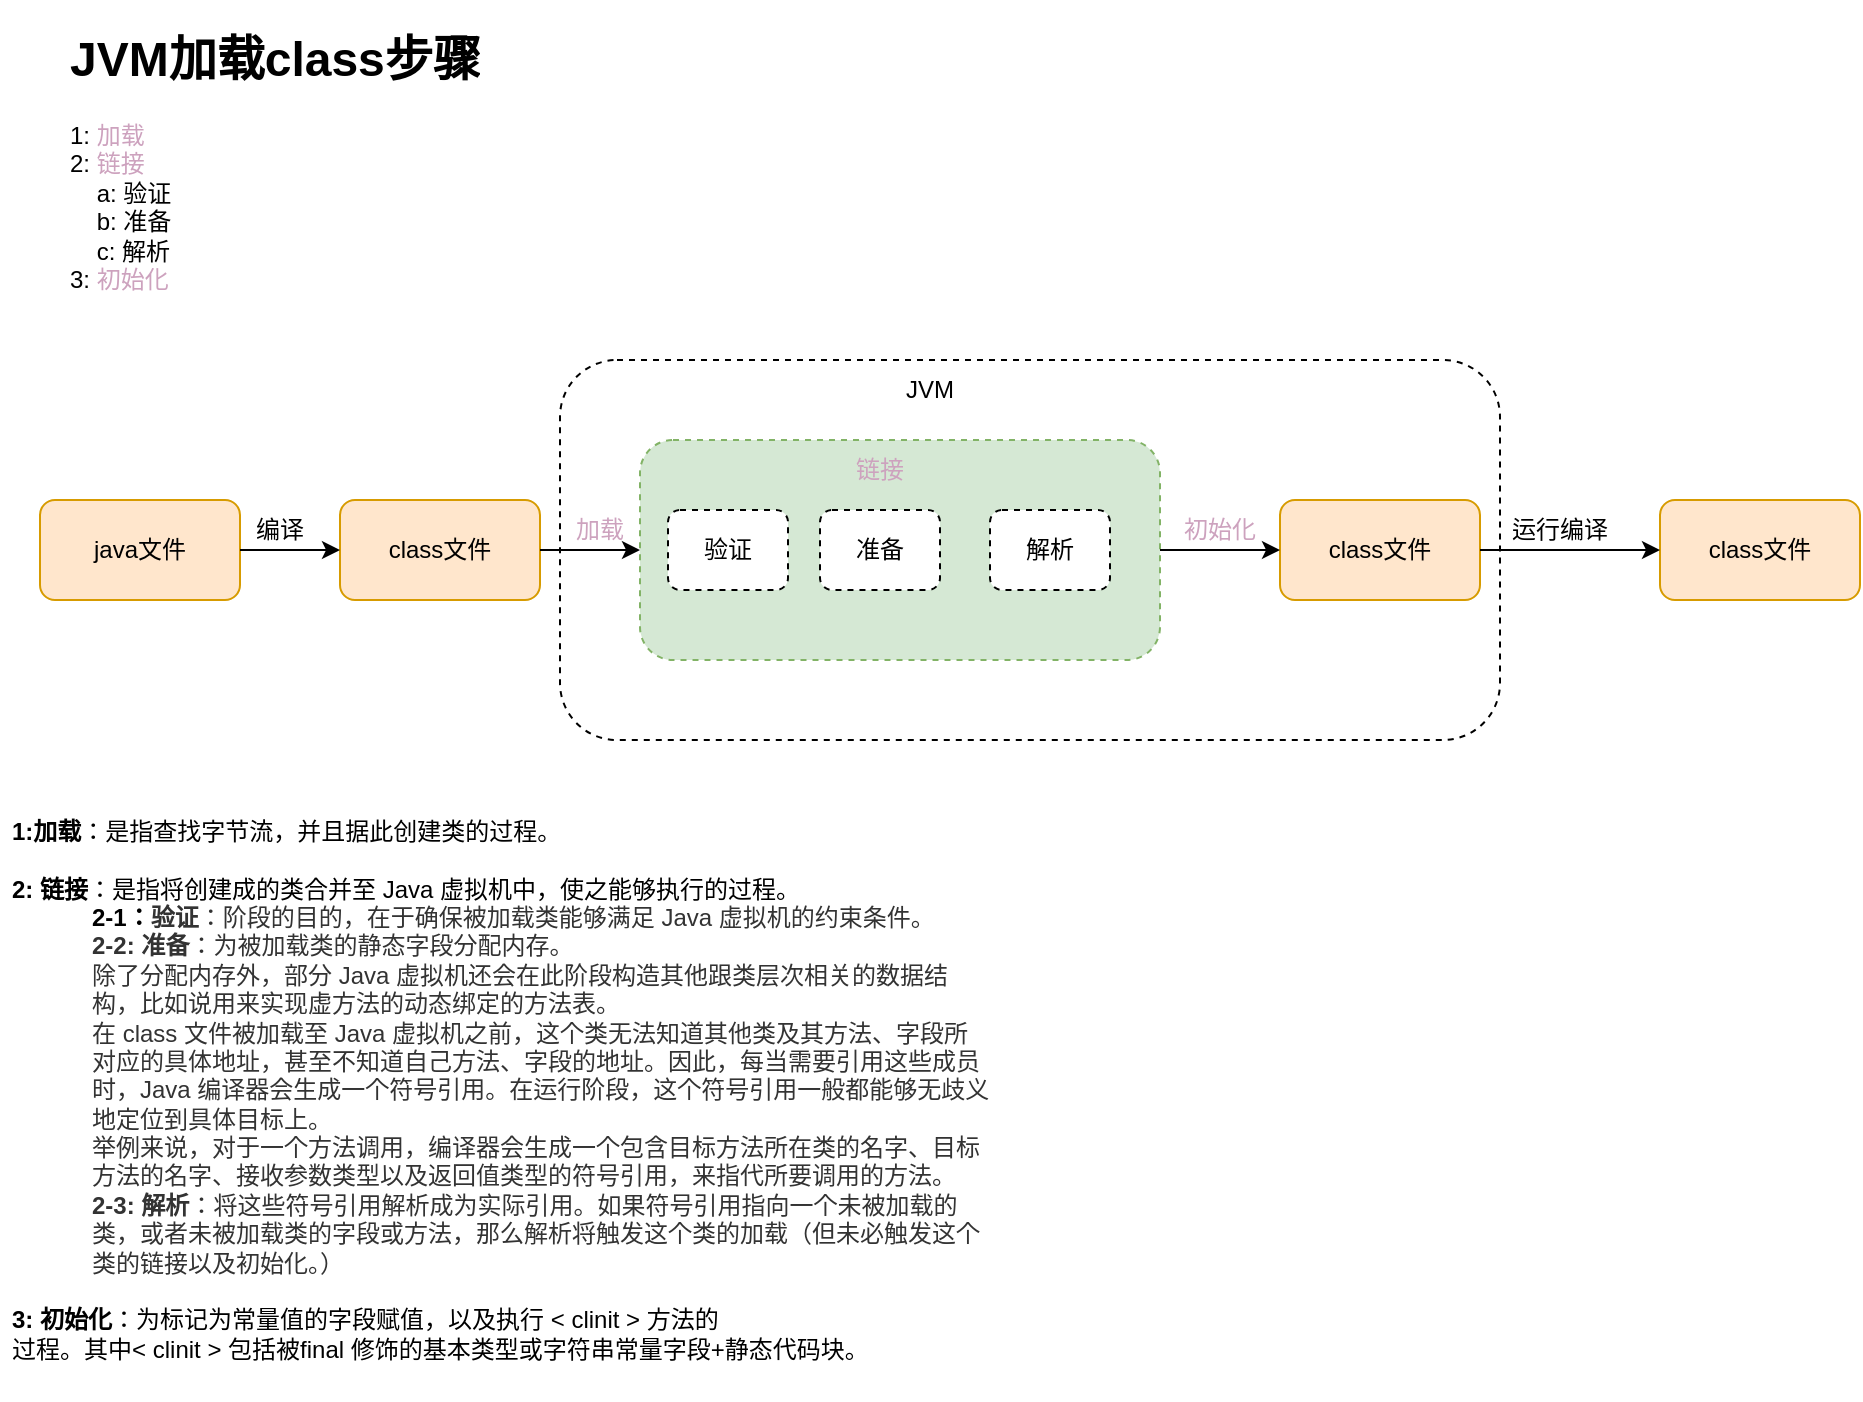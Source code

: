 <mxfile version="20.7.4" type="device"><diagram id="ABMK4l-p0GBMAmO-mRY6" name="第 1 页"><mxGraphModel dx="801" dy="597" grid="1" gridSize="10" guides="1" tooltips="1" connect="1" arrows="1" fold="1" page="1" pageScale="1" pageWidth="827" pageHeight="1169" math="0" shadow="0"><root><mxCell id="0"/><mxCell id="1" parent="0"/><mxCell id="7V5j6quJtLo75i8ryZNR-7" value="" style="rounded=1;whiteSpace=wrap;html=1;dashed=1;glass=0;shadow=0;" vertex="1" parent="1"><mxGeometry x="300" y="210" width="470" height="190" as="geometry"/></mxCell><mxCell id="7V5j6quJtLo75i8ryZNR-1" value="java文件" style="rounded=1;whiteSpace=wrap;html=1;fillColor=#ffe6cc;strokeColor=#d79b00;" vertex="1" parent="1"><mxGeometry x="40" y="280" width="100" height="50" as="geometry"/></mxCell><mxCell id="7V5j6quJtLo75i8ryZNR-2" value="" style="rounded=1;whiteSpace=wrap;html=1;fillColor=#d5e8d4;strokeColor=#82b366;dashed=1;" vertex="1" parent="1"><mxGeometry x="340" y="250" width="260" height="110" as="geometry"/></mxCell><mxCell id="7V5j6quJtLo75i8ryZNR-4" value="class文件" style="rounded=1;whiteSpace=wrap;html=1;fillColor=#ffe6cc;strokeColor=#d79b00;" vertex="1" parent="1"><mxGeometry x="190" y="280" width="100" height="50" as="geometry"/></mxCell><mxCell id="7V5j6quJtLo75i8ryZNR-5" value="" style="endArrow=classic;html=1;rounded=0;exitX=1;exitY=0.5;exitDx=0;exitDy=0;entryX=0;entryY=0.5;entryDx=0;entryDy=0;" edge="1" parent="1" source="7V5j6quJtLo75i8ryZNR-1" target="7V5j6quJtLo75i8ryZNR-4"><mxGeometry width="50" height="50" relative="1" as="geometry"><mxPoint x="390" y="400" as="sourcePoint"/><mxPoint x="440" y="350" as="targetPoint"/></mxGeometry></mxCell><mxCell id="7V5j6quJtLo75i8ryZNR-6" value="编译" style="text;html=1;strokeColor=none;fillColor=none;align=center;verticalAlign=middle;whiteSpace=wrap;rounded=0;" vertex="1" parent="1"><mxGeometry x="130" y="280" width="60" height="30" as="geometry"/></mxCell><mxCell id="7V5j6quJtLo75i8ryZNR-8" value="JVM" style="text;html=1;strokeColor=none;fillColor=none;align=center;verticalAlign=middle;whiteSpace=wrap;rounded=0;shadow=0;glass=0;dashed=1;sketch=0;" vertex="1" parent="1"><mxGeometry x="455" y="210" width="60" height="30" as="geometry"/></mxCell><mxCell id="7V5j6quJtLo75i8ryZNR-9" value="" style="endArrow=classic;html=1;rounded=0;exitX=1;exitY=0.5;exitDx=0;exitDy=0;" edge="1" parent="1" source="7V5j6quJtLo75i8ryZNR-4" target="7V5j6quJtLo75i8ryZNR-2"><mxGeometry width="50" height="50" relative="1" as="geometry"><mxPoint x="420" y="430" as="sourcePoint"/><mxPoint x="470" y="380" as="targetPoint"/></mxGeometry></mxCell><mxCell id="7V5j6quJtLo75i8ryZNR-10" value="&lt;font color=&quot;#cda2be&quot;&gt;加载&lt;/font&gt;" style="text;html=1;strokeColor=none;fillColor=none;align=center;verticalAlign=middle;whiteSpace=wrap;rounded=0;shadow=0;glass=0;dashed=1;sketch=0;" vertex="1" parent="1"><mxGeometry x="290" y="280" width="60" height="30" as="geometry"/></mxCell><mxCell id="7V5j6quJtLo75i8ryZNR-11" value="&lt;font color=&quot;#cda2be&quot;&gt;链接&lt;/font&gt;" style="text;html=1;strokeColor=none;fillColor=none;align=center;verticalAlign=middle;whiteSpace=wrap;rounded=0;shadow=0;glass=0;dashed=1;sketch=0;" vertex="1" parent="1"><mxGeometry x="430" y="250" width="60" height="30" as="geometry"/></mxCell><mxCell id="7V5j6quJtLo75i8ryZNR-12" value="验证" style="rounded=1;whiteSpace=wrap;html=1;shadow=0;glass=0;dashed=1;sketch=0;" vertex="1" parent="1"><mxGeometry x="354" y="285" width="60" height="40" as="geometry"/></mxCell><mxCell id="7V5j6quJtLo75i8ryZNR-13" value="准备" style="rounded=1;whiteSpace=wrap;html=1;shadow=0;glass=0;dashed=1;sketch=0;" vertex="1" parent="1"><mxGeometry x="430" y="285" width="60" height="40" as="geometry"/></mxCell><mxCell id="7V5j6quJtLo75i8ryZNR-14" value="解析" style="rounded=1;whiteSpace=wrap;html=1;shadow=0;glass=0;dashed=1;sketch=0;" vertex="1" parent="1"><mxGeometry x="515" y="285" width="60" height="40" as="geometry"/></mxCell><mxCell id="7V5j6quJtLo75i8ryZNR-15" value="class文件" style="rounded=1;whiteSpace=wrap;html=1;fillColor=#ffe6cc;strokeColor=#d79b00;" vertex="1" parent="1"><mxGeometry x="660" y="280" width="100" height="50" as="geometry"/></mxCell><mxCell id="7V5j6quJtLo75i8ryZNR-16" value="" style="endArrow=classic;html=1;rounded=0;exitX=1;exitY=0.5;exitDx=0;exitDy=0;entryX=0;entryY=0.5;entryDx=0;entryDy=0;" edge="1" parent="1" source="7V5j6quJtLo75i8ryZNR-2" target="7V5j6quJtLo75i8ryZNR-15"><mxGeometry width="50" height="50" relative="1" as="geometry"><mxPoint x="430" y="430" as="sourcePoint"/><mxPoint x="480" y="380" as="targetPoint"/></mxGeometry></mxCell><mxCell id="7V5j6quJtLo75i8ryZNR-17" value="&lt;font color=&quot;#cda2be&quot;&gt;初始化&lt;/font&gt;" style="text;html=1;strokeColor=none;fillColor=none;align=center;verticalAlign=middle;whiteSpace=wrap;rounded=0;shadow=0;glass=0;dashed=1;sketch=0;" vertex="1" parent="1"><mxGeometry x="600" y="280" width="60" height="30" as="geometry"/></mxCell><mxCell id="7V5j6quJtLo75i8ryZNR-18" value="class文件" style="rounded=1;whiteSpace=wrap;html=1;fillColor=#ffe6cc;strokeColor=#d79b00;" vertex="1" parent="1"><mxGeometry x="850" y="280" width="100" height="50" as="geometry"/></mxCell><mxCell id="7V5j6quJtLo75i8ryZNR-20" value="" style="endArrow=classic;html=1;rounded=0;fontColor=#CDA2BE;entryX=0;entryY=0.5;entryDx=0;entryDy=0;exitX=1;exitY=0.5;exitDx=0;exitDy=0;" edge="1" parent="1" source="7V5j6quJtLo75i8ryZNR-15" target="7V5j6quJtLo75i8ryZNR-18"><mxGeometry width="50" height="50" relative="1" as="geometry"><mxPoint x="510" y="360" as="sourcePoint"/><mxPoint x="560" y="310" as="targetPoint"/></mxGeometry></mxCell><mxCell id="7V5j6quJtLo75i8ryZNR-21" value="运行编译" style="text;html=1;strokeColor=none;fillColor=none;align=center;verticalAlign=middle;whiteSpace=wrap;rounded=0;shadow=0;glass=0;dashed=1;sketch=0;" vertex="1" parent="1"><mxGeometry x="760" y="280" width="80" height="30" as="geometry"/></mxCell><mxCell id="7V5j6quJtLo75i8ryZNR-23" value="&lt;h1&gt;&lt;font color=&quot;#000000&quot;&gt;JVM加载class步骤&lt;/font&gt;&lt;/h1&gt;&lt;div&gt;&lt;font color=&quot;#000000&quot;&gt;1: &lt;/font&gt;加载&lt;/div&gt;&lt;div&gt;&lt;font color=&quot;#000000&quot;&gt;2: &lt;/font&gt;链接&lt;/div&gt;&lt;div&gt;&lt;font color=&quot;#000000&quot;&gt;&amp;nbsp; &amp;nbsp; a: 验证&lt;/font&gt;&lt;/div&gt;&lt;div&gt;&lt;font color=&quot;#000000&quot;&gt;&amp;nbsp; &amp;nbsp; b: 准备&lt;/font&gt;&lt;/div&gt;&lt;div&gt;&lt;font color=&quot;#000000&quot;&gt;&amp;nbsp; &amp;nbsp; c: 解析&lt;/font&gt;&lt;/div&gt;&lt;div&gt;&lt;font color=&quot;#000000&quot;&gt;3: &lt;/font&gt;初始化&lt;/div&gt;" style="text;html=1;strokeColor=none;fillColor=none;spacing=5;spacingTop=-20;whiteSpace=wrap;overflow=hidden;rounded=0;shadow=0;glass=0;dashed=1;sketch=0;fontColor=#CDA2BE;" vertex="1" parent="1"><mxGeometry x="50" y="40" width="240" height="150" as="geometry"/></mxCell><mxCell id="7V5j6quJtLo75i8ryZNR-25" value="&lt;font color=&quot;#000000&quot;&gt;&lt;b&gt;1:加载&lt;/b&gt;：是指查找字节流，并且据此创建类的过程。&lt;br&gt;&lt;br&gt;&lt;b&gt;2: 链接&lt;/b&gt;：是指将创建成的类合并至 Java 虚拟机中，使之能够执行的过程。&lt;br&gt;&lt;/font&gt;&lt;blockquote style=&quot;margin: 0 0 0 40px; border: none; padding: 0px;&quot;&gt;&lt;font style=&quot;background-color: initial;&quot; color=&quot;#000000&quot;&gt;&lt;b&gt;2-1：&lt;/b&gt;&lt;/font&gt;&lt;span style=&quot;color: rgb(51, 51, 51); font-family: &amp;quot;PingFang SC&amp;quot;, Avenir, Tahoma, Arial, &amp;quot;Lantinghei SC&amp;quot;, &amp;quot;Microsoft Yahei&amp;quot;, &amp;quot;Hiragino Sans GB&amp;quot;, &amp;quot;Microsoft Sans Serif&amp;quot;, &amp;quot;WenQuanYi Micro Hei&amp;quot;, Helvetica, sans-serif; background-color: rgb(255, 255, 255);&quot;&gt;&lt;b&gt;验证&lt;/b&gt;：&lt;/span&gt;&lt;span style=&quot;background-color: rgb(255, 255, 255); color: rgb(51, 51, 51); font-family: &amp;quot;PingFang SC&amp;quot;, Avenir, Tahoma, Arial, &amp;quot;Lantinghei SC&amp;quot;, &amp;quot;Microsoft Yahei&amp;quot;, &amp;quot;Hiragino Sans GB&amp;quot;, &amp;quot;Microsoft Sans Serif&amp;quot;, &amp;quot;WenQuanYi Micro Hei&amp;quot;, Helvetica, sans-serif;&quot;&gt;阶段的目的，在于确保被加载类能够满足 Java 虚拟机的约束条件。&lt;/span&gt;&lt;/blockquote&gt;&lt;blockquote style=&quot;margin: 0 0 0 40px; border: none; padding: 0px;&quot;&gt;&lt;span style=&quot;color: rgb(51, 51, 51); background-color: rgb(255, 255, 255);&quot;&gt;&lt;font style=&quot;font-size: 12px;&quot;&gt;&lt;b&gt;2-2: 准&lt;/b&gt;&lt;font face=&quot;PingFang SC, Avenir, Tahoma, Arial, Lantinghei SC, Microsoft Yahei, Hiragino Sans GB, Microsoft Sans Serif, WenQuanYi Micro Hei, Helvetica, sans-serif&quot;&gt;&lt;b&gt;备&lt;/b&gt;：为被加载类的静态字段分配内存。&lt;/font&gt;&lt;/font&gt;&lt;/span&gt;&lt;/blockquote&gt;&lt;blockquote style=&quot;margin: 0 0 0 40px; border: none; padding: 0px;&quot;&gt;&lt;span style=&quot;color: rgb(51, 51, 51); font-family: &amp;quot;PingFang SC&amp;quot;, Avenir, Tahoma, Arial, &amp;quot;Lantinghei SC&amp;quot;, &amp;quot;Microsoft Yahei&amp;quot;, &amp;quot;Hiragino Sans GB&amp;quot;, &amp;quot;Microsoft Sans Serif&amp;quot;, &amp;quot;WenQuanYi Micro Hei&amp;quot;, Helvetica, sans-serif; background-color: initial;&quot;&gt;除了分配内存外，部分 Java 虚拟机还会在此阶段构造其他跟类层次相关的数据结构，比如说用来实现虚方法的动态绑定的方法表。&lt;/span&gt;&lt;/blockquote&gt;&lt;blockquote style=&quot;margin: 0 0 0 40px; border: none; padding: 0px;&quot;&gt;&lt;font face=&quot;PingFang SC, Avenir, Tahoma, Arial, Lantinghei SC, Microsoft Yahei, Hiragino Sans GB, Microsoft Sans Serif, WenQuanYi Micro Hei, Helvetica, sans-serif&quot; color=&quot;#333333&quot;&gt;在 class 文件被加载至 Java 虚拟机之前，这个类无法知道其他类及其方法、字段所对应的具体地址，甚至不知道自己方法、字段的地址。因此，每当需要引用这些成员时，Java 编译器会生成一个符号引用。在运行阶段，这个符号引用一般都能够无歧义地定位到具体目标上。&lt;/font&gt;&lt;/blockquote&gt;&lt;blockquote style=&quot;margin: 0 0 0 40px; border: none; padding: 0px;&quot;&gt;&lt;font face=&quot;PingFang SC, Avenir, Tahoma, Arial, Lantinghei SC, Microsoft Yahei, Hiragino Sans GB, Microsoft Sans Serif, WenQuanYi Micro Hei, Helvetica, sans-serif&quot; color=&quot;#333333&quot;&gt;举例来说，对于一个方法调用，编译器会生成一个包含目标方法所在类的名字、目标方法的名字、接收参数类型以及返回值类型的符号引用，来指代所要调用的方法。&lt;/font&gt;&lt;/blockquote&gt;&lt;blockquote style=&quot;margin: 0 0 0 40px; border: none; padding: 0px;&quot;&gt;&lt;span style=&quot;color: rgb(51, 51, 51); background-color: rgb(255, 255, 255);&quot;&gt;&lt;font style=&quot;font-size: 12px;&quot;&gt;&lt;b&gt;2-3:&lt;/b&gt;&lt;font face=&quot;PingFang SC, Avenir, Tahoma, Arial, Lantinghei SC, Microsoft Yahei, Hiragino Sans GB, Microsoft Sans Serif, WenQuanYi Micro Hei, Helvetica, sans-serif&quot;&gt;&lt;b&gt; 解析&lt;/b&gt;：&lt;/font&gt;&lt;/font&gt;&lt;/span&gt;&lt;span style=&quot;color: rgb(51, 51, 51); font-family: &amp;quot;PingFang SC&amp;quot;, Avenir, Tahoma, Arial, &amp;quot;Lantinghei SC&amp;quot;, &amp;quot;Microsoft Yahei&amp;quot;, &amp;quot;Hiragino Sans GB&amp;quot;, &amp;quot;Microsoft Sans Serif&amp;quot;, &amp;quot;WenQuanYi Micro Hei&amp;quot;, Helvetica, sans-serif; background-color: initial;&quot;&gt;将这些符号引用解析成为实际引用。如果符号引用指向一个未被加载的类，或者未被加载类的字段或方法，那么解析将触发这个类的加载（但未必触发这个类的链接以及初始化。）&lt;/span&gt;&lt;/blockquote&gt;&lt;blockquote style=&quot;margin: 0 0 0 40px; border: none; padding: 0px;&quot;&gt;&lt;span style=&quot;color: rgb(51, 51, 51); font-family: &amp;quot;PingFang SC&amp;quot;, Avenir, Tahoma, Arial, &amp;quot;Lantinghei SC&amp;quot;, &amp;quot;Microsoft Yahei&amp;quot;, &amp;quot;Hiragino Sans GB&amp;quot;, &amp;quot;Microsoft Sans Serif&amp;quot;, &amp;quot;WenQuanYi Micro Hei&amp;quot;, Helvetica, sans-serif; background-color: initial;&quot;&gt;&lt;br&gt;&lt;/span&gt;&lt;/blockquote&gt;&lt;font color=&quot;#000000&quot;&gt;&lt;b&gt;3: 初始化&lt;/b&gt;：为标记为常量值的字段赋值，以及执行 &amp;lt; clinit &amp;gt; 方法的&lt;br&gt;过程。其中&lt;/font&gt;&lt;span style=&quot;color: rgb(0, 0, 0);&quot;&gt;&amp;lt; clinit &amp;gt;&amp;nbsp;包括被final 修饰的基本类型或字符串常量字段+静态代码块。&lt;/span&gt;&lt;font color=&quot;#000000&quot;&gt;&lt;br&gt;&lt;/font&gt;" style="text;strokeColor=none;fillColor=none;align=left;verticalAlign=middle;spacingLeft=4;spacingRight=4;overflow=hidden;points=[[0,0.5],[1,0.5]];portConstraint=eastwest;rotatable=0;whiteSpace=wrap;html=1;shadow=0;glass=0;dashed=1;sketch=0;fontColor=#9AC7BF;" vertex="1" parent="1"><mxGeometry x="20" y="420" width="500" height="310" as="geometry"/></mxCell></root></mxGraphModel></diagram></mxfile>